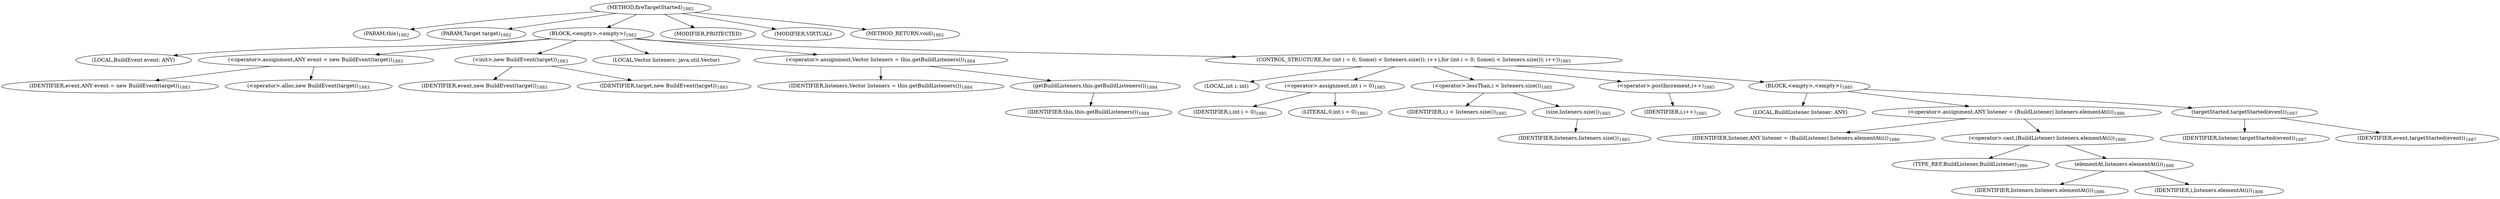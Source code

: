 digraph "fireTargetStarted" {  
"3343" [label = <(METHOD,fireTargetStarted)<SUB>1882</SUB>> ]
"152" [label = <(PARAM,this)<SUB>1882</SUB>> ]
"3344" [label = <(PARAM,Target target)<SUB>1882</SUB>> ]
"3345" [label = <(BLOCK,&lt;empty&gt;,&lt;empty&gt;)<SUB>1882</SUB>> ]
"150" [label = <(LOCAL,BuildEvent event: ANY)> ]
"3346" [label = <(&lt;operator&gt;.assignment,ANY event = new BuildEvent(target))<SUB>1883</SUB>> ]
"3347" [label = <(IDENTIFIER,event,ANY event = new BuildEvent(target))<SUB>1883</SUB>> ]
"3348" [label = <(&lt;operator&gt;.alloc,new BuildEvent(target))<SUB>1883</SUB>> ]
"3349" [label = <(&lt;init&gt;,new BuildEvent(target))<SUB>1883</SUB>> ]
"149" [label = <(IDENTIFIER,event,new BuildEvent(target))<SUB>1883</SUB>> ]
"3350" [label = <(IDENTIFIER,target,new BuildEvent(target))<SUB>1883</SUB>> ]
"3351" [label = <(LOCAL,Vector listeners: java.util.Vector)> ]
"3352" [label = <(&lt;operator&gt;.assignment,Vector listeners = this.getBuildListeners())<SUB>1884</SUB>> ]
"3353" [label = <(IDENTIFIER,listeners,Vector listeners = this.getBuildListeners())<SUB>1884</SUB>> ]
"3354" [label = <(getBuildListeners,this.getBuildListeners())<SUB>1884</SUB>> ]
"151" [label = <(IDENTIFIER,this,this.getBuildListeners())<SUB>1884</SUB>> ]
"3355" [label = <(CONTROL_STRUCTURE,for (int i = 0; Some(i &lt; listeners.size()); i++),for (int i = 0; Some(i &lt; listeners.size()); i++))<SUB>1885</SUB>> ]
"3356" [label = <(LOCAL,int i: int)> ]
"3357" [label = <(&lt;operator&gt;.assignment,int i = 0)<SUB>1885</SUB>> ]
"3358" [label = <(IDENTIFIER,i,int i = 0)<SUB>1885</SUB>> ]
"3359" [label = <(LITERAL,0,int i = 0)<SUB>1885</SUB>> ]
"3360" [label = <(&lt;operator&gt;.lessThan,i &lt; listeners.size())<SUB>1885</SUB>> ]
"3361" [label = <(IDENTIFIER,i,i &lt; listeners.size())<SUB>1885</SUB>> ]
"3362" [label = <(size,listeners.size())<SUB>1885</SUB>> ]
"3363" [label = <(IDENTIFIER,listeners,listeners.size())<SUB>1885</SUB>> ]
"3364" [label = <(&lt;operator&gt;.postIncrement,i++)<SUB>1885</SUB>> ]
"3365" [label = <(IDENTIFIER,i,i++)<SUB>1885</SUB>> ]
"3366" [label = <(BLOCK,&lt;empty&gt;,&lt;empty&gt;)<SUB>1885</SUB>> ]
"3367" [label = <(LOCAL,BuildListener listener: ANY)> ]
"3368" [label = <(&lt;operator&gt;.assignment,ANY listener = (BuildListener) listeners.elementAt(i))<SUB>1886</SUB>> ]
"3369" [label = <(IDENTIFIER,listener,ANY listener = (BuildListener) listeners.elementAt(i))<SUB>1886</SUB>> ]
"3370" [label = <(&lt;operator&gt;.cast,(BuildListener) listeners.elementAt(i))<SUB>1886</SUB>> ]
"3371" [label = <(TYPE_REF,BuildListener,BuildListener)<SUB>1886</SUB>> ]
"3372" [label = <(elementAt,listeners.elementAt(i))<SUB>1886</SUB>> ]
"3373" [label = <(IDENTIFIER,listeners,listeners.elementAt(i))<SUB>1886</SUB>> ]
"3374" [label = <(IDENTIFIER,i,listeners.elementAt(i))<SUB>1886</SUB>> ]
"3375" [label = <(targetStarted,targetStarted(event))<SUB>1887</SUB>> ]
"3376" [label = <(IDENTIFIER,listener,targetStarted(event))<SUB>1887</SUB>> ]
"3377" [label = <(IDENTIFIER,event,targetStarted(event))<SUB>1887</SUB>> ]
"3378" [label = <(MODIFIER,PROTECTED)> ]
"3379" [label = <(MODIFIER,VIRTUAL)> ]
"3380" [label = <(METHOD_RETURN,void)<SUB>1882</SUB>> ]
  "3343" -> "152" 
  "3343" -> "3344" 
  "3343" -> "3345" 
  "3343" -> "3378" 
  "3343" -> "3379" 
  "3343" -> "3380" 
  "3345" -> "150" 
  "3345" -> "3346" 
  "3345" -> "3349" 
  "3345" -> "3351" 
  "3345" -> "3352" 
  "3345" -> "3355" 
  "3346" -> "3347" 
  "3346" -> "3348" 
  "3349" -> "149" 
  "3349" -> "3350" 
  "3352" -> "3353" 
  "3352" -> "3354" 
  "3354" -> "151" 
  "3355" -> "3356" 
  "3355" -> "3357" 
  "3355" -> "3360" 
  "3355" -> "3364" 
  "3355" -> "3366" 
  "3357" -> "3358" 
  "3357" -> "3359" 
  "3360" -> "3361" 
  "3360" -> "3362" 
  "3362" -> "3363" 
  "3364" -> "3365" 
  "3366" -> "3367" 
  "3366" -> "3368" 
  "3366" -> "3375" 
  "3368" -> "3369" 
  "3368" -> "3370" 
  "3370" -> "3371" 
  "3370" -> "3372" 
  "3372" -> "3373" 
  "3372" -> "3374" 
  "3375" -> "3376" 
  "3375" -> "3377" 
}
